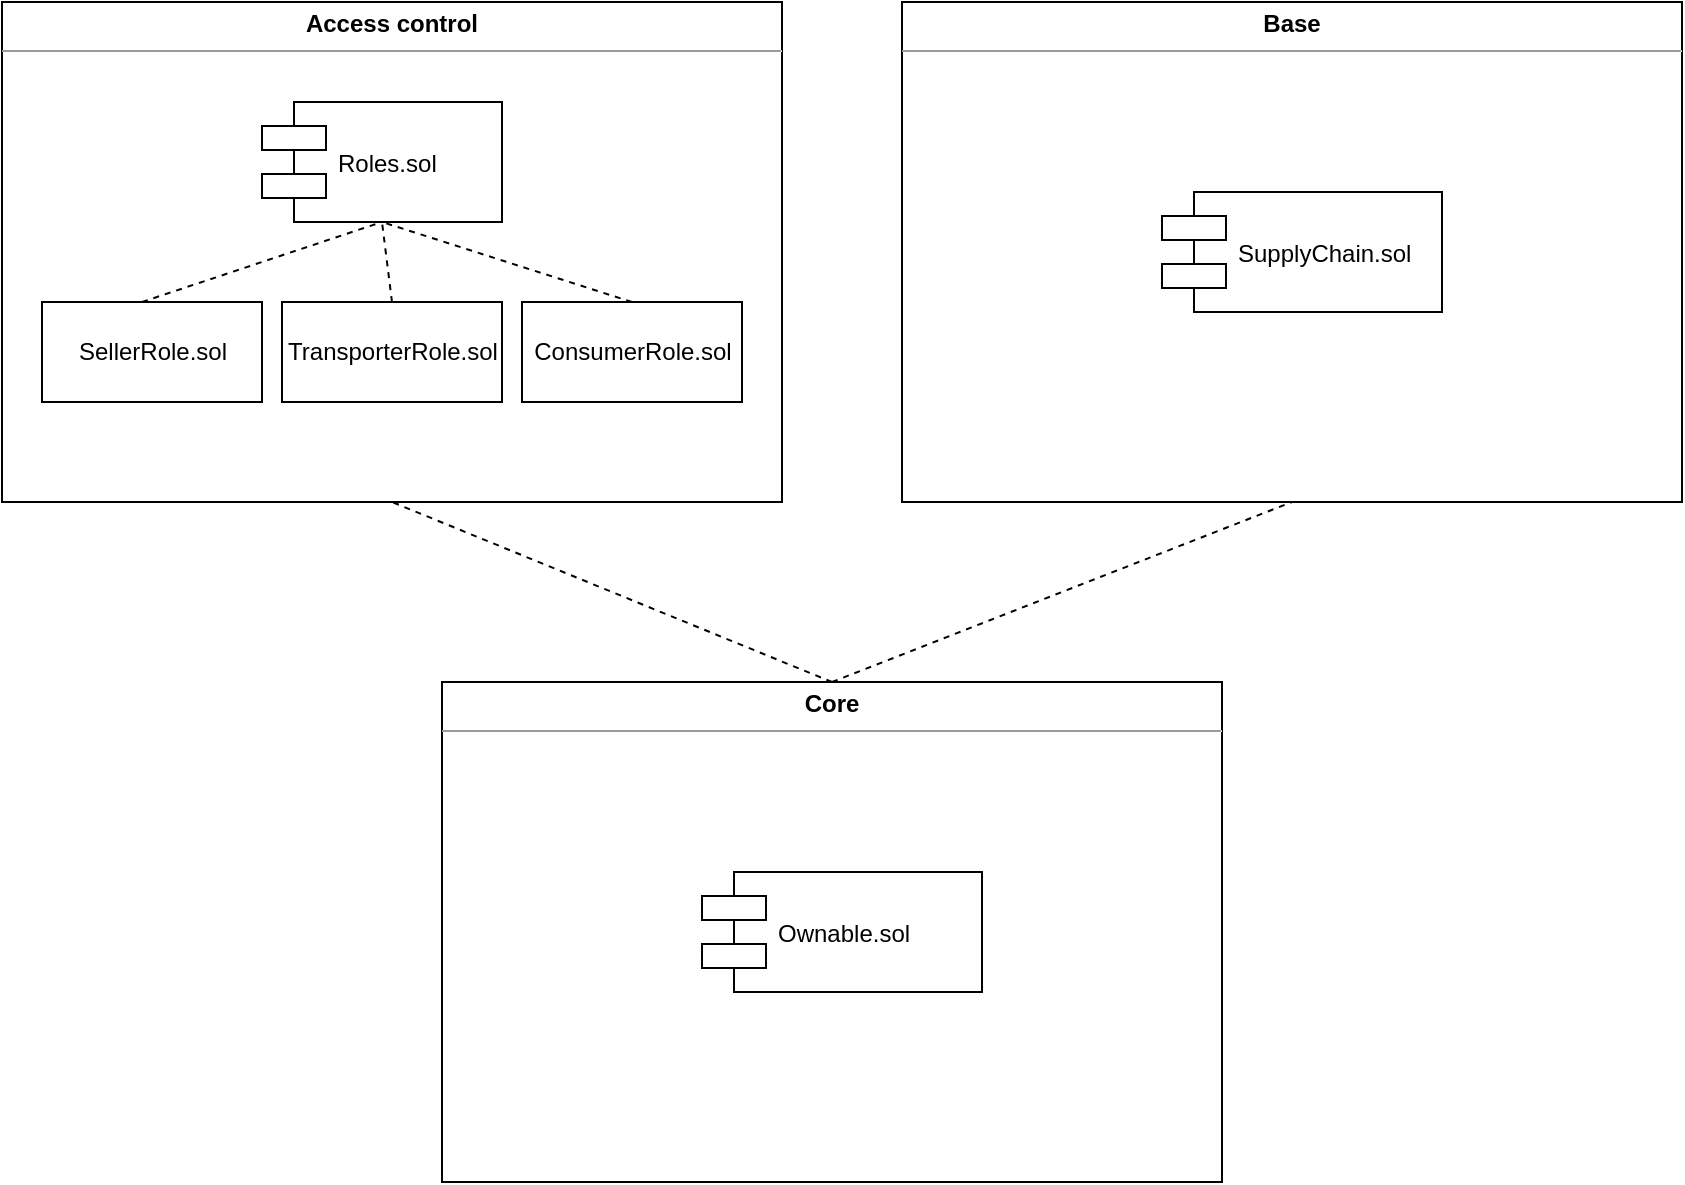 <mxfile version="10.8.4" type="device"><diagram name="Page-1" id="c4acf3e9-155e-7222-9cf6-157b1a14988f"><mxGraphModel dx="918" dy="616" grid="1" gridSize="10" guides="1" tooltips="1" connect="1" arrows="1" fold="1" page="1" pageScale="1" pageWidth="850" pageHeight="1100" background="#ffffff" math="0" shadow="0"><root><mxCell id="0"/><mxCell id="1" parent="0"/><mxCell id="5d2195bd80daf111-12" value="&lt;p style=&quot;margin: 0px ; margin-top: 4px ; text-align: center&quot;&gt;&lt;b&gt;Access control&lt;/b&gt;&lt;/p&gt;&lt;hr size=&quot;1&quot;&gt;&lt;p style=&quot;margin: 0px ; margin-left: 4px&quot;&gt;&lt;br&gt;&lt;/p&gt;" style="verticalAlign=top;align=left;overflow=fill;fontSize=12;fontFamily=Helvetica;html=1;rounded=0;shadow=0;comic=0;labelBackgroundColor=none;strokeColor=#000000;strokeWidth=1;fillColor=#ffffff;" parent="1" vertex="1"><mxGeometry x="40" y="40" width="390" height="250" as="geometry"/></mxCell><mxCell id="eFICnMTR2LFthW70Atzq-1" value="Roles.sol" style="shape=component;align=left;spacingLeft=36;" parent="1" vertex="1"><mxGeometry x="170" y="90" width="120" height="60" as="geometry"/></mxCell><mxCell id="eFICnMTR2LFthW70Atzq-2" value="SellerRole.sol" style="html=1;" parent="1" vertex="1"><mxGeometry x="60" y="190" width="110" height="50" as="geometry"/></mxCell><mxCell id="eFICnMTR2LFthW70Atzq-4" value="TransporterRole.sol" style="html=1;" parent="1" vertex="1"><mxGeometry x="180" y="190" width="110" height="50" as="geometry"/></mxCell><mxCell id="eFICnMTR2LFthW70Atzq-5" value="ConsumerRole.sol" style="html=1;" parent="1" vertex="1"><mxGeometry x="300" y="190" width="110" height="50" as="geometry"/></mxCell><mxCell id="eFICnMTR2LFthW70Atzq-7" value="&lt;p style=&quot;margin: 0px ; margin-top: 4px ; text-align: center&quot;&gt;&lt;b&gt;Base&lt;/b&gt;&lt;/p&gt;&lt;hr size=&quot;1&quot;&gt;&lt;p style=&quot;margin: 0px ; margin-left: 4px&quot;&gt;&lt;br&gt;&lt;/p&gt;" style="verticalAlign=top;align=left;overflow=fill;fontSize=12;fontFamily=Helvetica;html=1;rounded=0;shadow=0;comic=0;labelBackgroundColor=none;strokeColor=#000000;strokeWidth=1;fillColor=#ffffff;" parent="1" vertex="1"><mxGeometry x="490" y="40" width="390" height="250" as="geometry"/></mxCell><mxCell id="eFICnMTR2LFthW70Atzq-8" value="SupplyChain.sol" style="shape=component;align=left;spacingLeft=36;" parent="1" vertex="1"><mxGeometry x="620" y="135" width="140" height="60" as="geometry"/></mxCell><mxCell id="eFICnMTR2LFthW70Atzq-12" value="" style="endArrow=none;dashed=1;html=1;entryX=0.5;entryY=1;entryDx=0;entryDy=0;" parent="1" target="eFICnMTR2LFthW70Atzq-1" edge="1"><mxGeometry width="50" height="50" relative="1" as="geometry"><mxPoint x="110" y="190" as="sourcePoint"/><mxPoint x="160" y="140" as="targetPoint"/></mxGeometry></mxCell><mxCell id="eFICnMTR2LFthW70Atzq-13" value="" style="endArrow=none;dashed=1;html=1;entryX=0.5;entryY=1;entryDx=0;entryDy=0;exitX=0.5;exitY=0;exitDx=0;exitDy=0;" parent="1" source="eFICnMTR2LFthW70Atzq-4" target="eFICnMTR2LFthW70Atzq-1" edge="1"><mxGeometry width="50" height="50" relative="1" as="geometry"><mxPoint x="120" y="200" as="sourcePoint"/><mxPoint x="240" y="160" as="targetPoint"/></mxGeometry></mxCell><mxCell id="eFICnMTR2LFthW70Atzq-14" value="" style="endArrow=none;dashed=1;html=1;entryX=0.5;entryY=1;entryDx=0;entryDy=0;exitX=0.5;exitY=0;exitDx=0;exitDy=0;" parent="1" source="eFICnMTR2LFthW70Atzq-5" target="eFICnMTR2LFthW70Atzq-1" edge="1"><mxGeometry width="50" height="50" relative="1" as="geometry"><mxPoint x="245" y="200" as="sourcePoint"/><mxPoint x="240" y="160" as="targetPoint"/></mxGeometry></mxCell><mxCell id="eFICnMTR2LFthW70Atzq-15" value="&lt;p style=&quot;margin: 0px ; margin-top: 4px ; text-align: center&quot;&gt;&lt;b&gt;Core&lt;/b&gt;&lt;/p&gt;&lt;hr size=&quot;1&quot;&gt;&lt;p style=&quot;margin: 0px ; margin-left: 4px&quot;&gt;&lt;br&gt;&lt;/p&gt;" style="verticalAlign=top;align=left;overflow=fill;fontSize=12;fontFamily=Helvetica;html=1;rounded=0;shadow=0;comic=0;labelBackgroundColor=none;strokeColor=#000000;strokeWidth=1;fillColor=#ffffff;" parent="1" vertex="1"><mxGeometry x="260" y="380" width="390" height="250" as="geometry"/></mxCell><mxCell id="eFICnMTR2LFthW70Atzq-16" value="Ownable.sol" style="shape=component;align=left;spacingLeft=36;" parent="1" vertex="1"><mxGeometry x="390" y="475" width="140" height="60" as="geometry"/></mxCell><mxCell id="eFICnMTR2LFthW70Atzq-17" value="" style="endArrow=none;dashed=1;html=1;entryX=0.5;entryY=1;entryDx=0;entryDy=0;exitX=0.5;exitY=0;exitDx=0;exitDy=0;" parent="1" source="eFICnMTR2LFthW70Atzq-15" target="5d2195bd80daf111-12" edge="1"><mxGeometry width="50" height="50" relative="1" as="geometry"><mxPoint x="395" y="340" as="sourcePoint"/><mxPoint x="270" y="300" as="targetPoint"/></mxGeometry></mxCell><mxCell id="eFICnMTR2LFthW70Atzq-18" value="" style="endArrow=none;dashed=1;html=1;entryX=0.5;entryY=1;entryDx=0;entryDy=0;exitX=0.5;exitY=0;exitDx=0;exitDy=0;" parent="1" source="eFICnMTR2LFthW70Atzq-15" target="eFICnMTR2LFthW70Atzq-7" edge="1"><mxGeometry width="50" height="50" relative="1" as="geometry"><mxPoint x="510" y="350" as="sourcePoint"/><mxPoint x="630" y="310" as="targetPoint"/></mxGeometry></mxCell></root></mxGraphModel></diagram></mxfile>